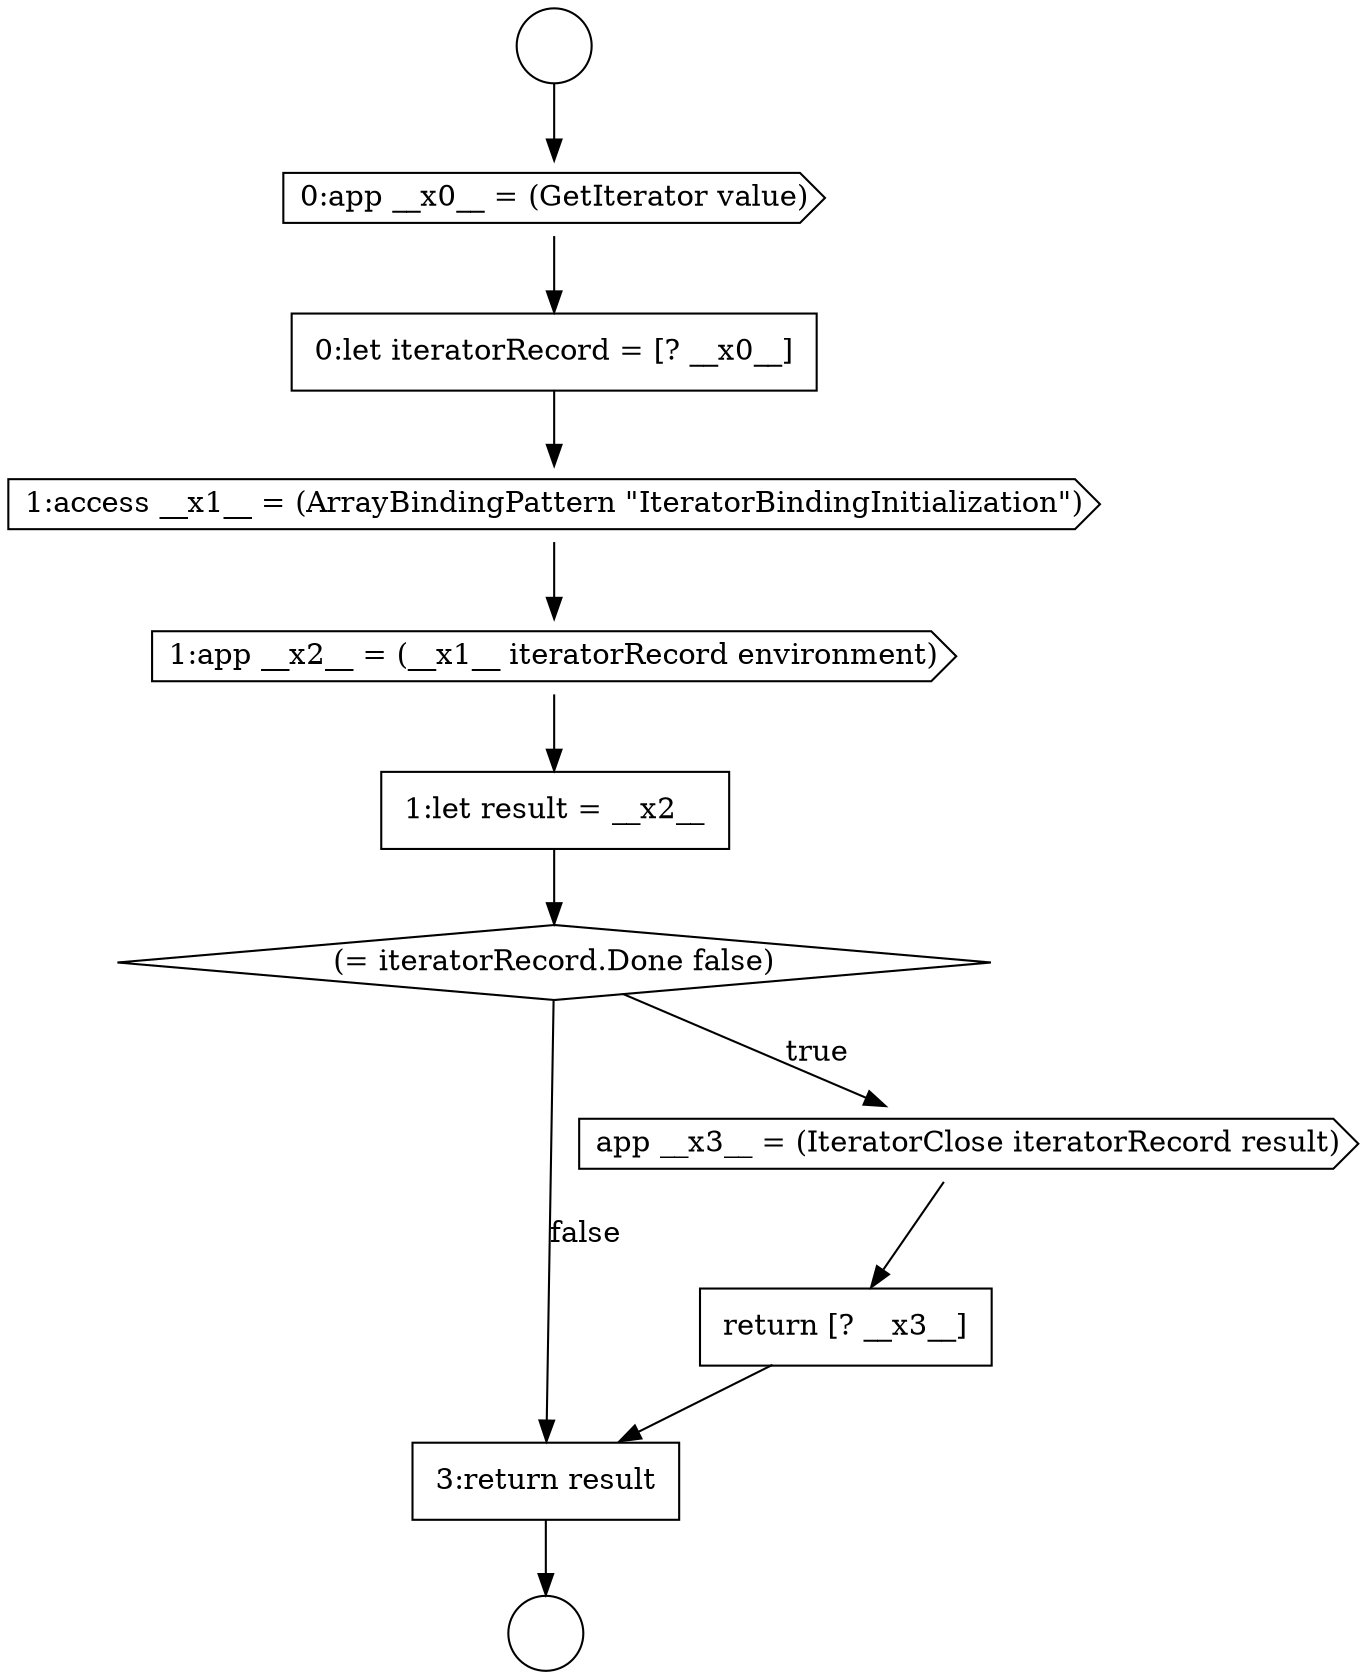 digraph {
  node6199 [shape=cds, label=<<font color="black">0:app __x0__ = (GetIterator value)</font>> color="black" fillcolor="white" style=filled]
  node6204 [shape=diamond, label=<<font color="black">(= iteratorRecord.Done false)</font>> color="black" fillcolor="white" style=filled]
  node6200 [shape=none, margin=0, label=<<font color="black">
    <table border="0" cellborder="1" cellspacing="0" cellpadding="10">
      <tr><td align="left">0:let iteratorRecord = [? __x0__]</td></tr>
    </table>
  </font>> color="black" fillcolor="white" style=filled]
  node6207 [shape=none, margin=0, label=<<font color="black">
    <table border="0" cellborder="1" cellspacing="0" cellpadding="10">
      <tr><td align="left">3:return result</td></tr>
    </table>
  </font>> color="black" fillcolor="white" style=filled]
  node6203 [shape=none, margin=0, label=<<font color="black">
    <table border="0" cellborder="1" cellspacing="0" cellpadding="10">
      <tr><td align="left">1:let result = __x2__</td></tr>
    </table>
  </font>> color="black" fillcolor="white" style=filled]
  node6197 [shape=circle label=" " color="black" fillcolor="white" style=filled]
  node6202 [shape=cds, label=<<font color="black">1:app __x2__ = (__x1__ iteratorRecord environment)</font>> color="black" fillcolor="white" style=filled]
  node6206 [shape=none, margin=0, label=<<font color="black">
    <table border="0" cellborder="1" cellspacing="0" cellpadding="10">
      <tr><td align="left">return [? __x3__]</td></tr>
    </table>
  </font>> color="black" fillcolor="white" style=filled]
  node6198 [shape=circle label=" " color="black" fillcolor="white" style=filled]
  node6201 [shape=cds, label=<<font color="black">1:access __x1__ = (ArrayBindingPattern &quot;IteratorBindingInitialization&quot;)</font>> color="black" fillcolor="white" style=filled]
  node6205 [shape=cds, label=<<font color="black">app __x3__ = (IteratorClose iteratorRecord result)</font>> color="black" fillcolor="white" style=filled]
  node6206 -> node6207 [ color="black"]
  node6202 -> node6203 [ color="black"]
  node6204 -> node6205 [label=<<font color="black">true</font>> color="black"]
  node6204 -> node6207 [label=<<font color="black">false</font>> color="black"]
  node6201 -> node6202 [ color="black"]
  node6200 -> node6201 [ color="black"]
  node6203 -> node6204 [ color="black"]
  node6199 -> node6200 [ color="black"]
  node6207 -> node6198 [ color="black"]
  node6205 -> node6206 [ color="black"]
  node6197 -> node6199 [ color="black"]
}
